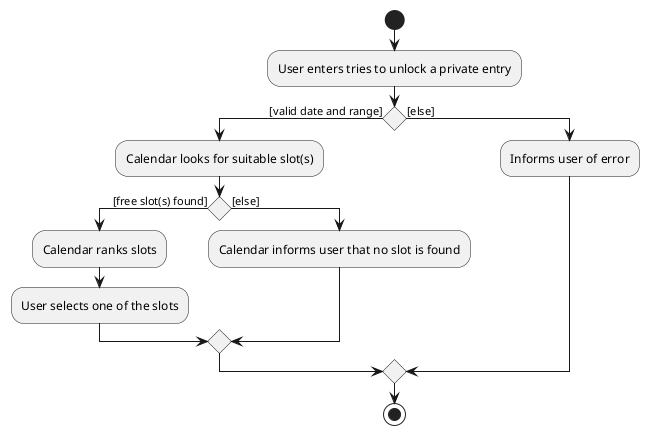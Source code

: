 @startuml
start
:User enters tries to unlock a private entry;

if () then ([valid date and range])
    :Calendar looks for suitable slot(s);
    if () then ([free slot(s) found])
        :Calendar ranks slots;
        :User selects one of the slots;
    else ([else])
        :Calendar informs user that no slot is found;
    endif

else ([else])
    :Informs user of error;
endif
stop
@enduml